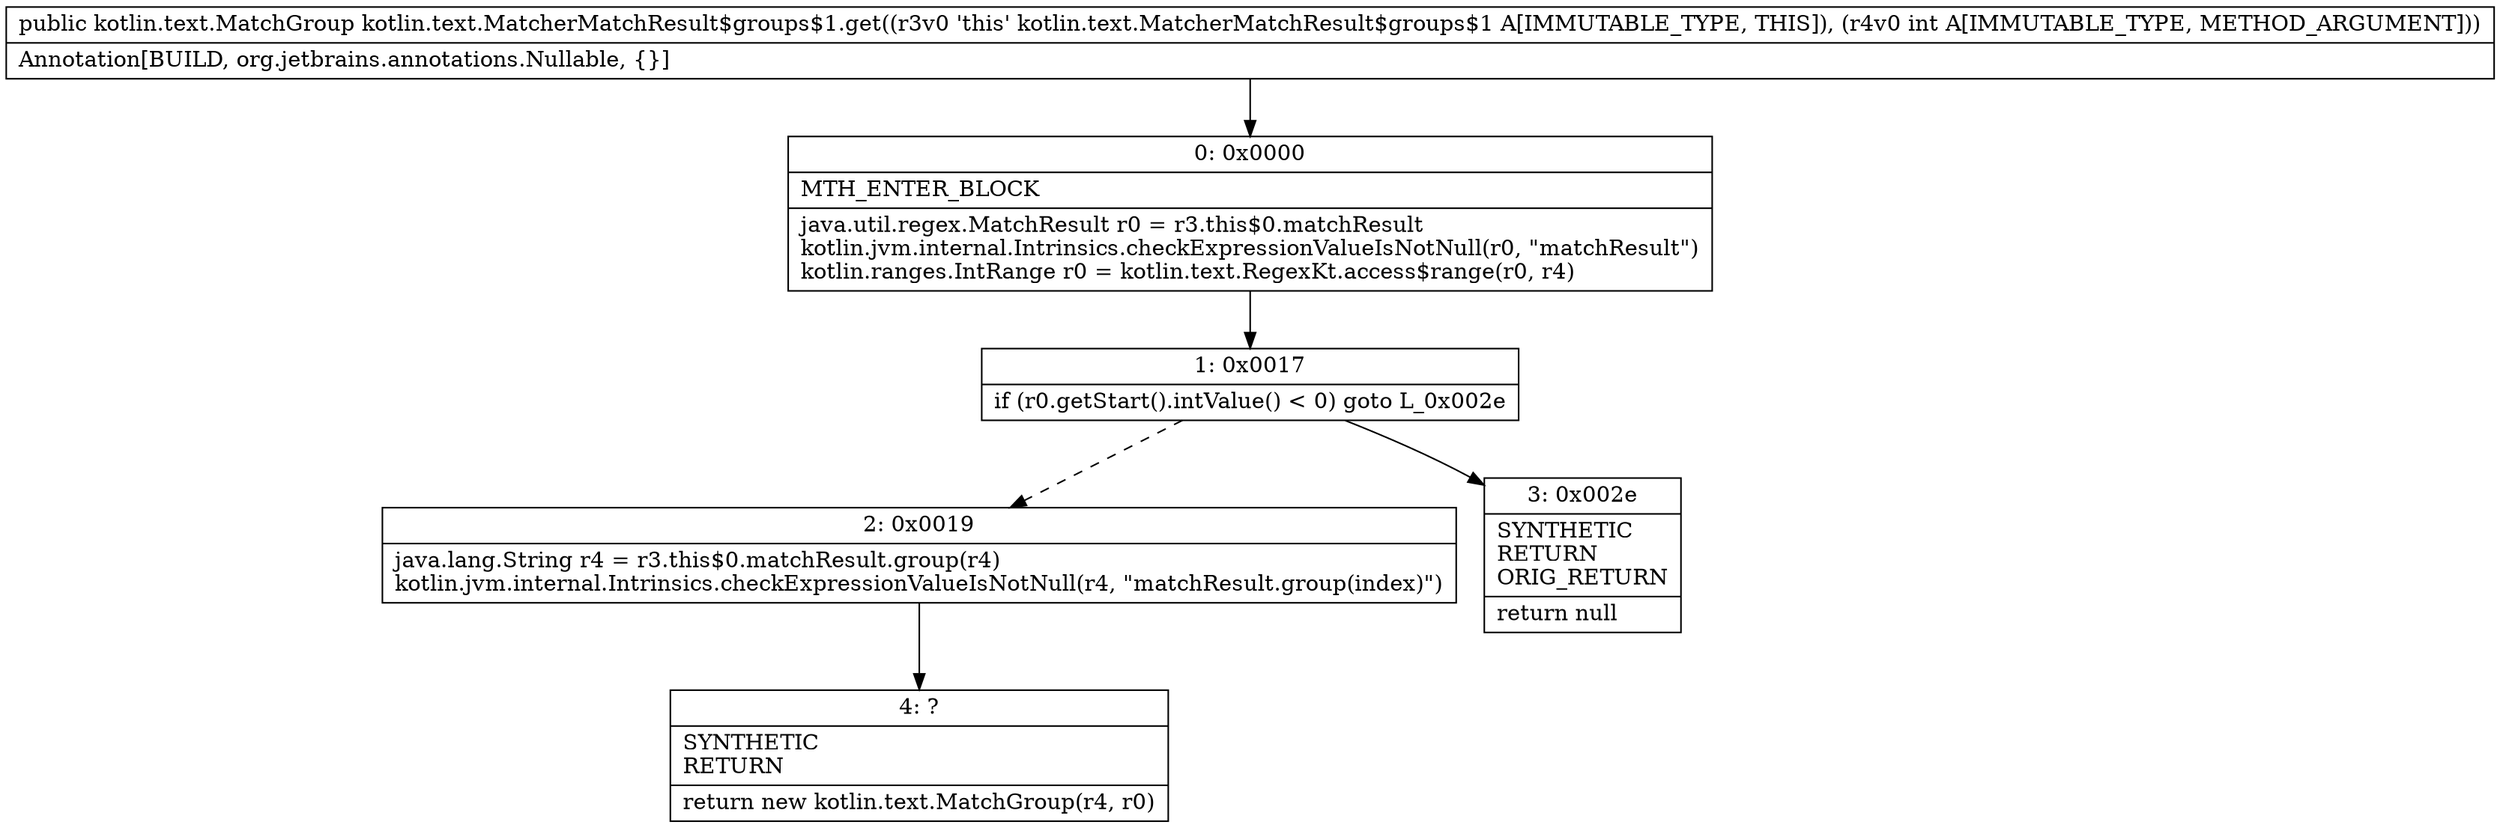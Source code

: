 digraph "CFG forkotlin.text.MatcherMatchResult$groups$1.get(I)Lkotlin\/text\/MatchGroup;" {
Node_0 [shape=record,label="{0\:\ 0x0000|MTH_ENTER_BLOCK\l|java.util.regex.MatchResult r0 = r3.this$0.matchResult\lkotlin.jvm.internal.Intrinsics.checkExpressionValueIsNotNull(r0, \"matchResult\")\lkotlin.ranges.IntRange r0 = kotlin.text.RegexKt.access$range(r0, r4)\l}"];
Node_1 [shape=record,label="{1\:\ 0x0017|if (r0.getStart().intValue() \< 0) goto L_0x002e\l}"];
Node_2 [shape=record,label="{2\:\ 0x0019|java.lang.String r4 = r3.this$0.matchResult.group(r4)\lkotlin.jvm.internal.Intrinsics.checkExpressionValueIsNotNull(r4, \"matchResult.group(index)\")\l}"];
Node_3 [shape=record,label="{3\:\ 0x002e|SYNTHETIC\lRETURN\lORIG_RETURN\l|return null\l}"];
Node_4 [shape=record,label="{4\:\ ?|SYNTHETIC\lRETURN\l|return new kotlin.text.MatchGroup(r4, r0)\l}"];
MethodNode[shape=record,label="{public kotlin.text.MatchGroup kotlin.text.MatcherMatchResult$groups$1.get((r3v0 'this' kotlin.text.MatcherMatchResult$groups$1 A[IMMUTABLE_TYPE, THIS]), (r4v0 int A[IMMUTABLE_TYPE, METHOD_ARGUMENT]))  | Annotation[BUILD, org.jetbrains.annotations.Nullable, \{\}]\l}"];
MethodNode -> Node_0;
Node_0 -> Node_1;
Node_1 -> Node_2[style=dashed];
Node_1 -> Node_3;
Node_2 -> Node_4;
}

